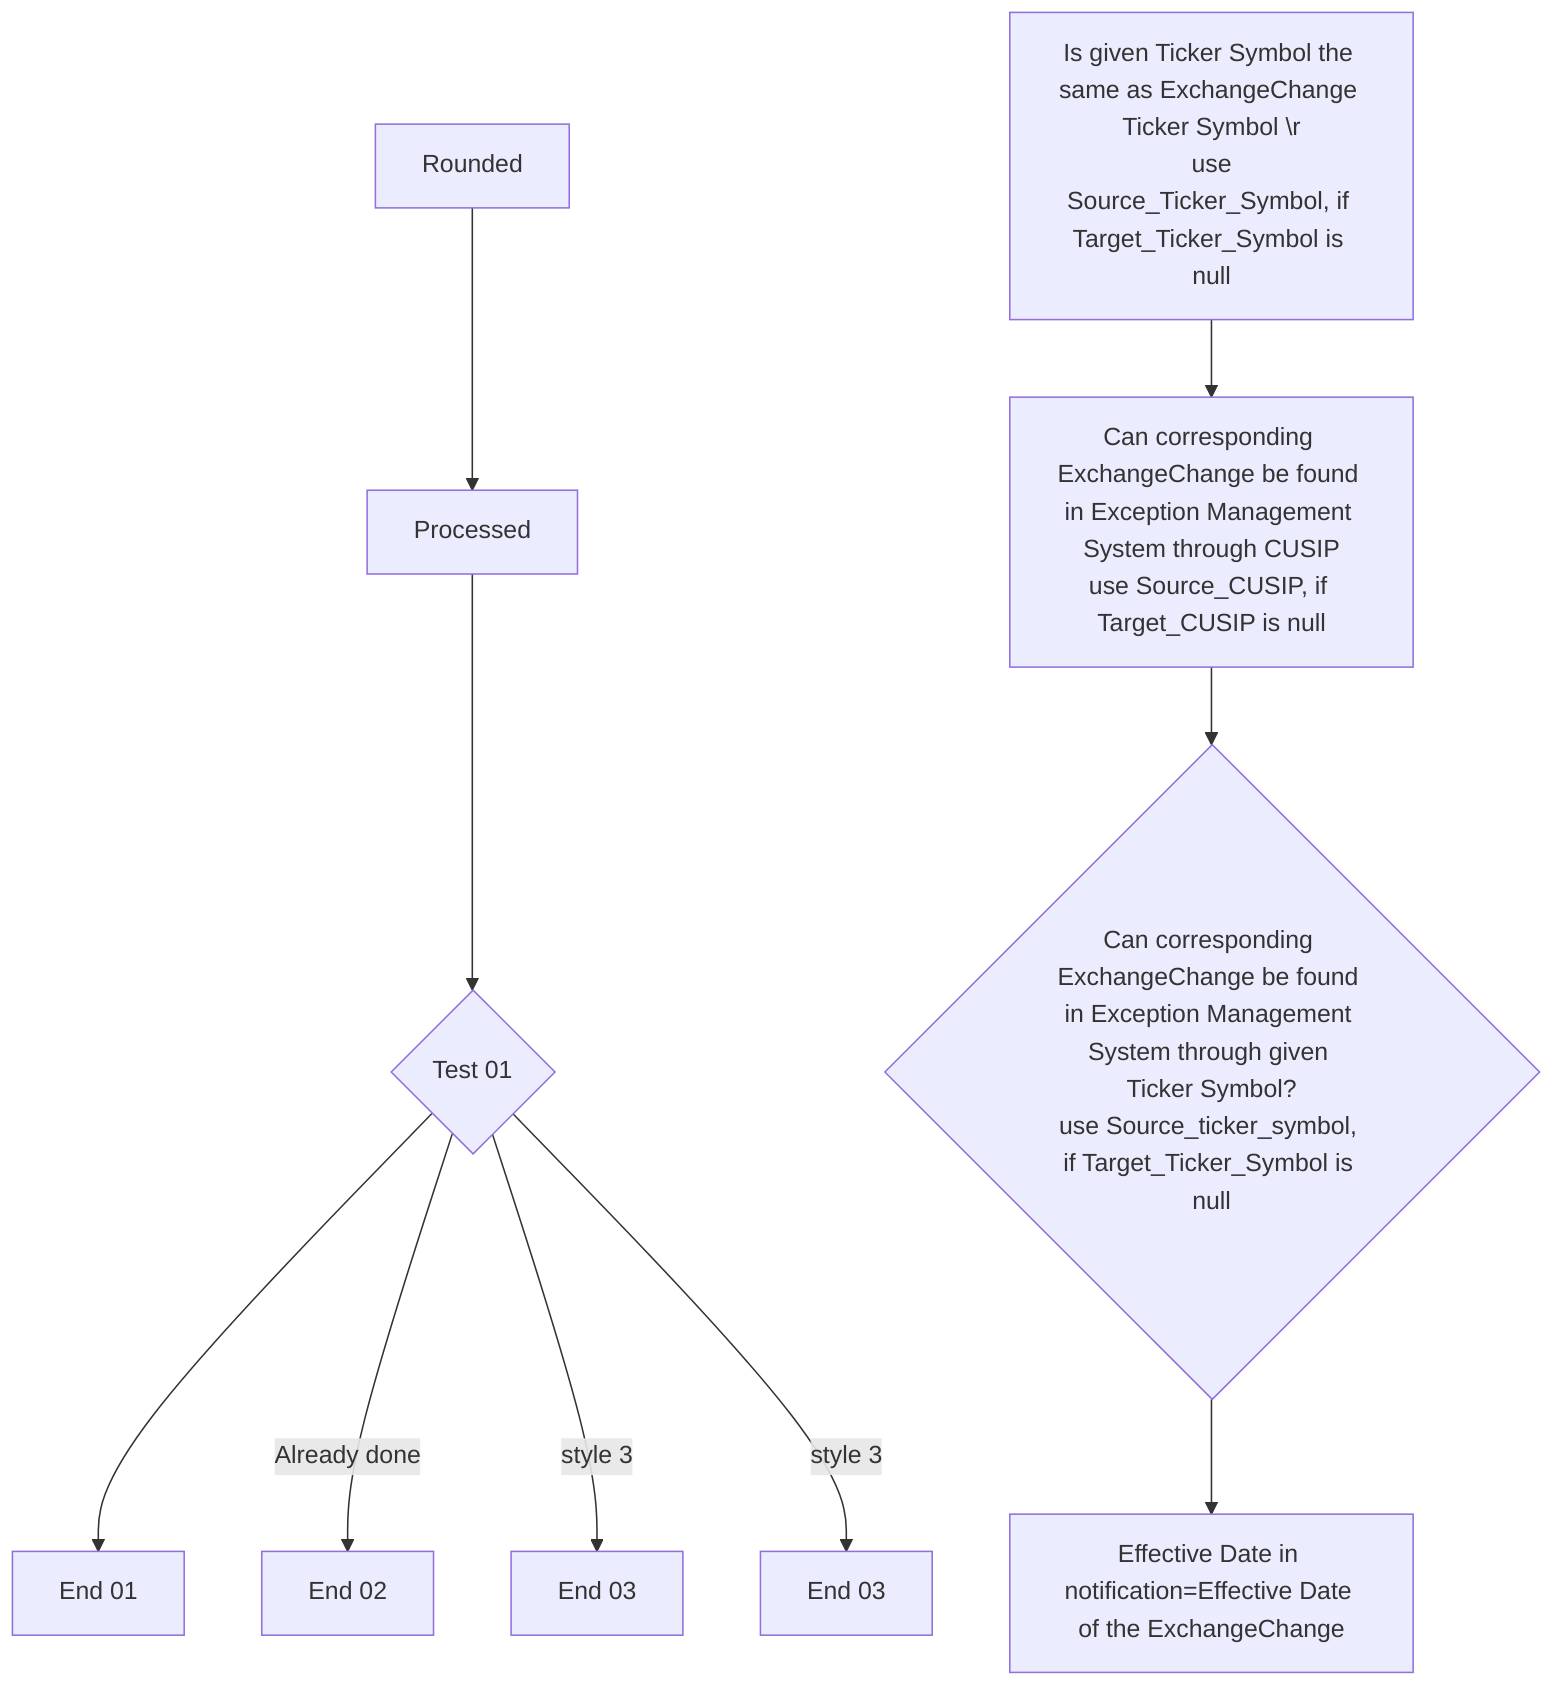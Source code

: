 graph TD
A[Rounded]
B[Processed]
C{Test 01}
A-->B
B-->C
C-->D[End 01]
C-- Already done -->E[End 02]
C-->|style 3|F[End 03]
C--style 3-->G[End 03]

      O[Is given Ticker Symbol the same as ExchangeChange Ticker Symbol \r\n use Source_Ticker_Symbol, if Target_Ticker_Symbol is null]
      P[Can corresponding ExchangeChange be found in Exception Management System through CUSIP</br>use Source_CUSIP, if Target_CUSIP is null]
      Q{Can corresponding ExchangeChange be found in Exception Management System through given Ticker Symbol?</br>use Source_ticker_symbol, if Target_Ticker_Symbol is null}
      R[Effective Date in notification=Effective Date of the ExchangeChange]
O-->P
P-->Q
Q-->R